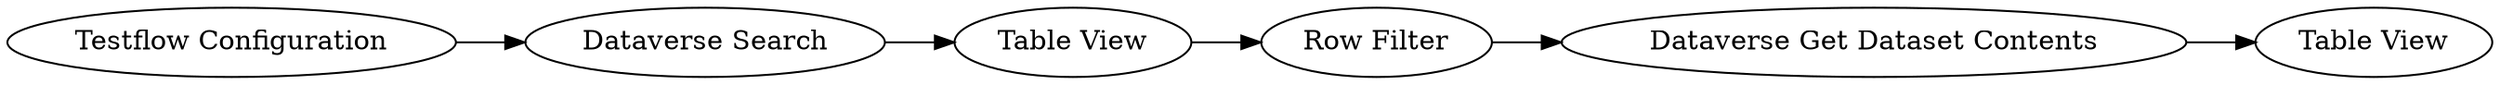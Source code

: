 digraph {
	19 -> 2
	21 -> 5
	1660 -> 19
	2 -> 3
	3 -> 21
	5 [label="Table View"]
	1660 [label="Testflow Configuration"]
	21 [label="Dataverse Get Dataset Contents"]
	3 [label="Row Filter"]
	2 [label="Table View"]
	19 [label="Dataverse Search"]
	rankdir=LR
}
